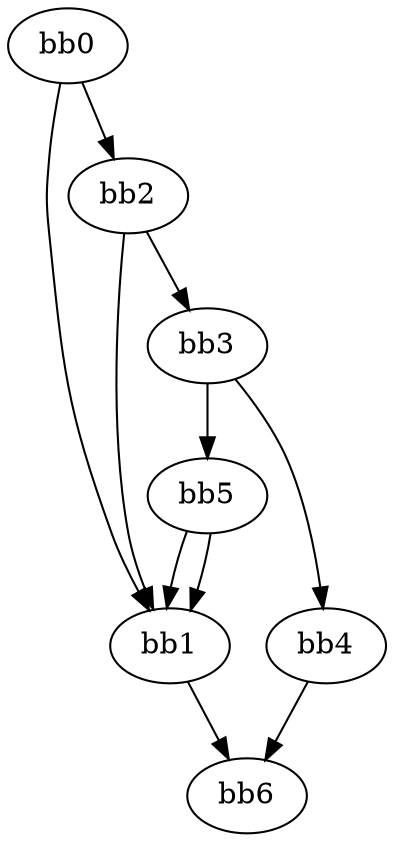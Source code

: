 digraph {
    0 [ label = "bb0\l" ]
    1 [ label = "bb1\l" ]
    2 [ label = "bb2\l" ]
    3 [ label = "bb3\l" ]
    4 [ label = "bb4\l" ]
    5 [ label = "bb5\l" ]
    6 [ label = "bb6\l" ]
    0 -> 1 [ ]
    0 -> 2 [ ]
    1 -> 6 [ ]
    2 -> 1 [ ]
    2 -> 3 [ ]
    3 -> 4 [ ]
    3 -> 5 [ ]
    4 -> 6 [ ]
    5 -> 1 [ ]
    5 -> 1 [ ]
}

